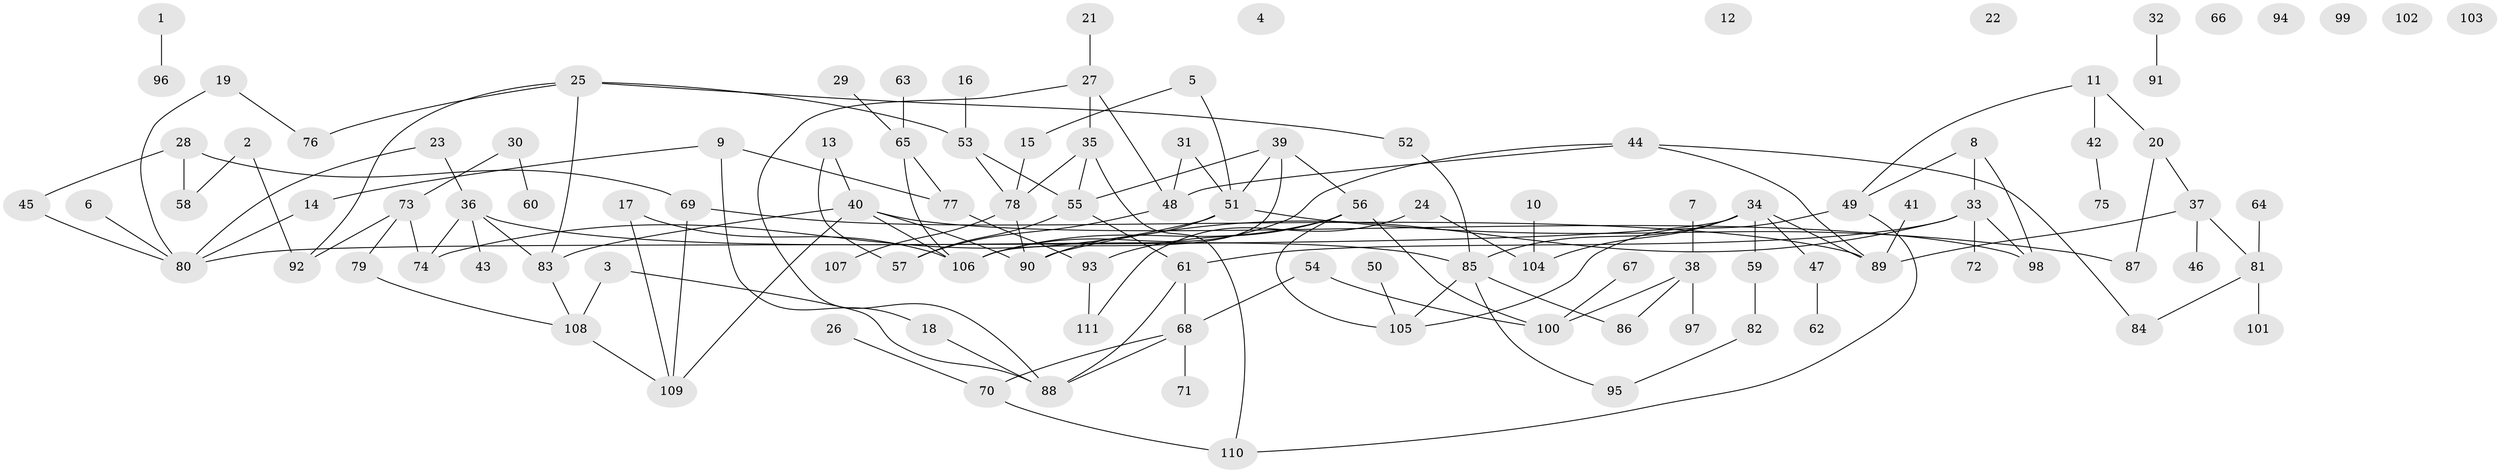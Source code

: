 // Generated by graph-tools (version 1.1) at 2025/40/03/09/25 04:40:02]
// undirected, 111 vertices, 142 edges
graph export_dot {
graph [start="1"]
  node [color=gray90,style=filled];
  1;
  2;
  3;
  4;
  5;
  6;
  7;
  8;
  9;
  10;
  11;
  12;
  13;
  14;
  15;
  16;
  17;
  18;
  19;
  20;
  21;
  22;
  23;
  24;
  25;
  26;
  27;
  28;
  29;
  30;
  31;
  32;
  33;
  34;
  35;
  36;
  37;
  38;
  39;
  40;
  41;
  42;
  43;
  44;
  45;
  46;
  47;
  48;
  49;
  50;
  51;
  52;
  53;
  54;
  55;
  56;
  57;
  58;
  59;
  60;
  61;
  62;
  63;
  64;
  65;
  66;
  67;
  68;
  69;
  70;
  71;
  72;
  73;
  74;
  75;
  76;
  77;
  78;
  79;
  80;
  81;
  82;
  83;
  84;
  85;
  86;
  87;
  88;
  89;
  90;
  91;
  92;
  93;
  94;
  95;
  96;
  97;
  98;
  99;
  100;
  101;
  102;
  103;
  104;
  105;
  106;
  107;
  108;
  109;
  110;
  111;
  1 -- 96;
  2 -- 58;
  2 -- 92;
  3 -- 88;
  3 -- 108;
  5 -- 15;
  5 -- 51;
  6 -- 80;
  7 -- 38;
  8 -- 33;
  8 -- 49;
  8 -- 98;
  9 -- 14;
  9 -- 18;
  9 -- 77;
  10 -- 104;
  11 -- 20;
  11 -- 42;
  11 -- 49;
  13 -- 40;
  13 -- 57;
  14 -- 80;
  15 -- 78;
  16 -- 53;
  17 -- 106;
  17 -- 109;
  18 -- 88;
  19 -- 76;
  19 -- 80;
  20 -- 37;
  20 -- 87;
  21 -- 27;
  23 -- 36;
  23 -- 80;
  24 -- 104;
  24 -- 111;
  25 -- 52;
  25 -- 53;
  25 -- 76;
  25 -- 83;
  25 -- 92;
  26 -- 70;
  27 -- 35;
  27 -- 48;
  27 -- 88;
  28 -- 45;
  28 -- 58;
  28 -- 69;
  29 -- 65;
  30 -- 60;
  30 -- 73;
  31 -- 48;
  31 -- 51;
  32 -- 91;
  33 -- 61;
  33 -- 72;
  33 -- 90;
  33 -- 98;
  34 -- 47;
  34 -- 59;
  34 -- 80;
  34 -- 85;
  34 -- 89;
  34 -- 104;
  35 -- 55;
  35 -- 78;
  35 -- 110;
  36 -- 43;
  36 -- 74;
  36 -- 83;
  36 -- 85;
  37 -- 46;
  37 -- 81;
  37 -- 89;
  38 -- 86;
  38 -- 97;
  38 -- 100;
  39 -- 51;
  39 -- 55;
  39 -- 56;
  39 -- 106;
  40 -- 83;
  40 -- 90;
  40 -- 98;
  40 -- 106;
  40 -- 109;
  41 -- 89;
  42 -- 75;
  44 -- 48;
  44 -- 84;
  44 -- 89;
  44 -- 106;
  45 -- 80;
  47 -- 62;
  48 -- 57;
  49 -- 105;
  49 -- 110;
  50 -- 105;
  51 -- 74;
  51 -- 87;
  51 -- 90;
  52 -- 85;
  53 -- 55;
  53 -- 78;
  54 -- 68;
  54 -- 100;
  55 -- 57;
  55 -- 61;
  56 -- 93;
  56 -- 100;
  56 -- 105;
  56 -- 106;
  59 -- 82;
  61 -- 68;
  61 -- 88;
  63 -- 65;
  64 -- 81;
  65 -- 77;
  65 -- 106;
  67 -- 100;
  68 -- 70;
  68 -- 71;
  68 -- 88;
  69 -- 89;
  69 -- 109;
  70 -- 110;
  73 -- 74;
  73 -- 79;
  73 -- 92;
  77 -- 93;
  78 -- 90;
  78 -- 107;
  79 -- 108;
  81 -- 84;
  81 -- 101;
  82 -- 95;
  83 -- 108;
  85 -- 86;
  85 -- 95;
  85 -- 105;
  93 -- 111;
  108 -- 109;
}
